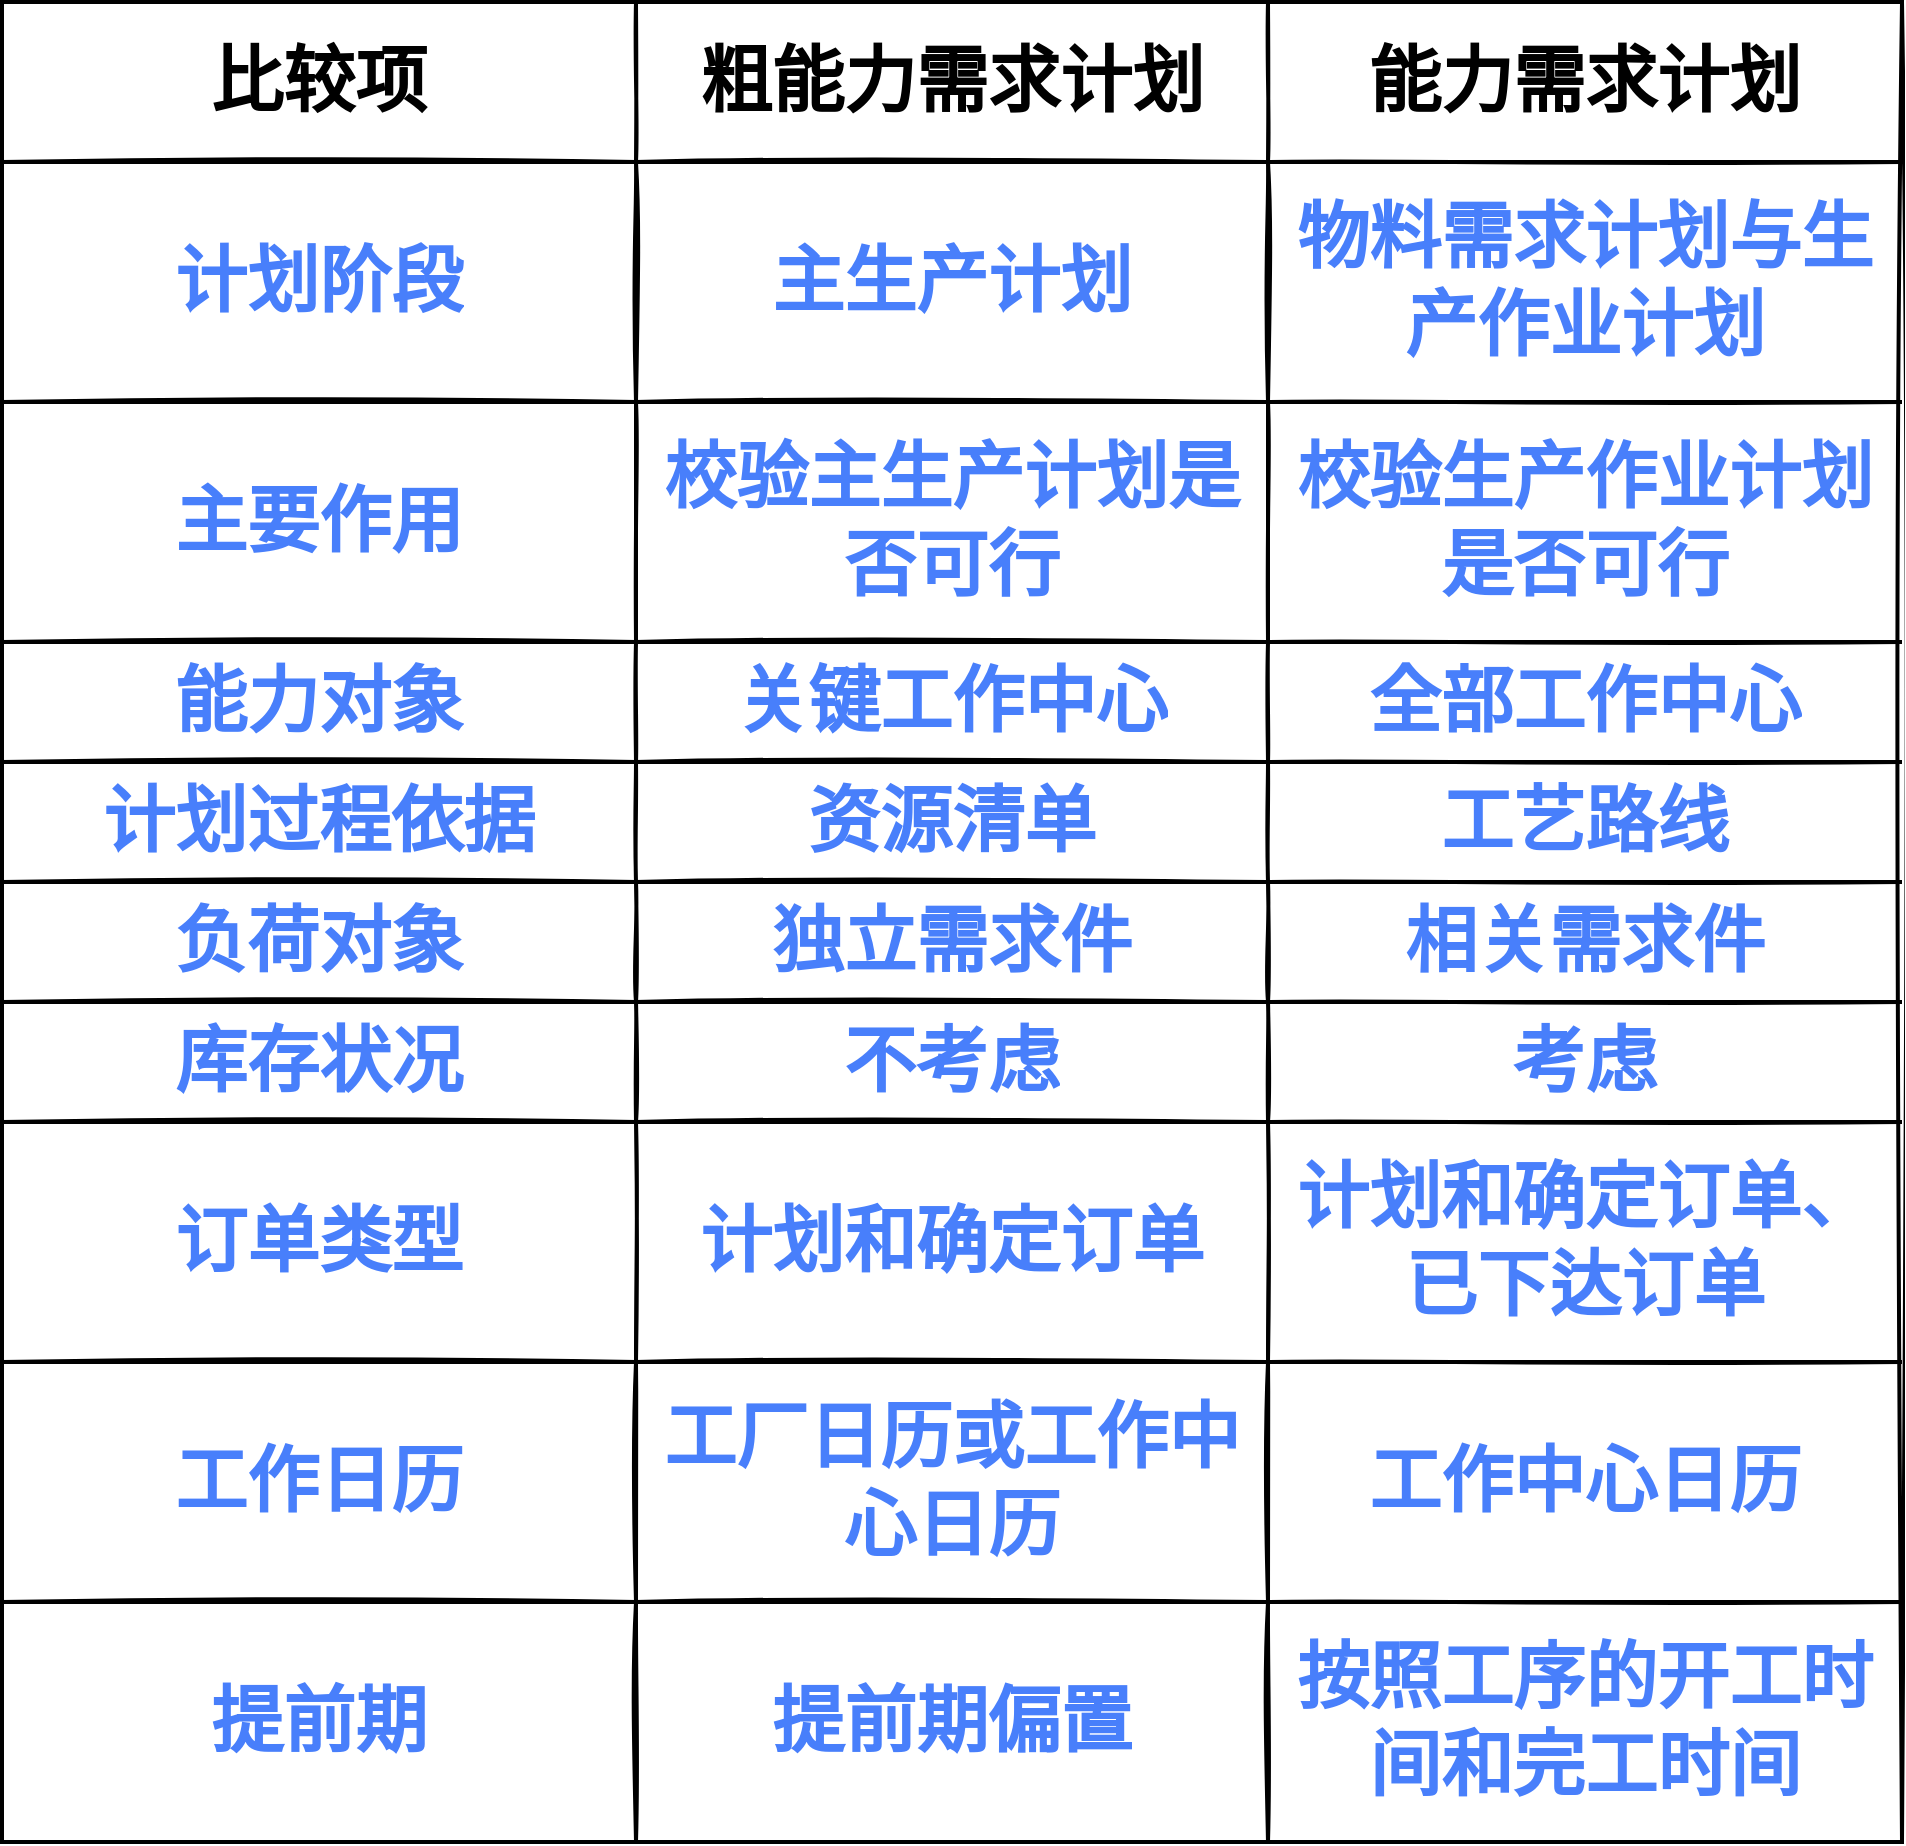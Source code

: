 <mxfile version="17.2.1" type="device"><diagram id="1jNw_b1RLMQCMF-3er2B" name="Page-1"><mxGraphModel dx="1106" dy="997" grid="1" gridSize="10" guides="1" tooltips="1" connect="1" arrows="1" fold="1" page="1" pageScale="1" pageWidth="1600" pageHeight="900" math="0" shadow="0"><root><mxCell id="0"/><mxCell id="1" parent="0"/><mxCell id="Ql3300bkrtUuajI1SQd4-1" value="" style="shape=table;html=1;whiteSpace=wrap;startSize=0;container=1;collapsible=0;childLayout=tableLayout;sketch=1;swimlaneLine=0;strokeWidth=2;fillColor=none;" vertex="1" parent="1"><mxGeometry x="140" y="40" width="950" height="920" as="geometry"/></mxCell><mxCell id="Ql3300bkrtUuajI1SQd4-2" value="" style="shape=tableRow;horizontal=0;startSize=0;swimlaneHead=0;swimlaneBody=0;top=0;left=0;bottom=0;right=0;collapsible=0;dropTarget=0;fillColor=none;points=[[0,0.5],[1,0.5]];portConstraint=eastwest;" vertex="1" parent="Ql3300bkrtUuajI1SQd4-1"><mxGeometry width="950" height="80" as="geometry"/></mxCell><mxCell id="Ql3300bkrtUuajI1SQd4-3" value="比较项" style="shape=partialRectangle;html=1;whiteSpace=wrap;connectable=0;fillColor=none;top=0;left=0;bottom=0;right=0;overflow=hidden;fontStyle=1;fontFamily=FZJingLeiS-R-GB;fontSize=36;fontColor=#000000;" vertex="1" parent="Ql3300bkrtUuajI1SQd4-2"><mxGeometry width="317" height="80" as="geometry"><mxRectangle width="317" height="80" as="alternateBounds"/></mxGeometry></mxCell><mxCell id="Ql3300bkrtUuajI1SQd4-4" value="粗能力需求计划" style="shape=partialRectangle;html=1;whiteSpace=wrap;connectable=0;fillColor=none;top=0;left=0;bottom=0;right=0;overflow=hidden;fontStyle=1;fontFamily=FZJingLeiS-R-GB;fontSize=36;fontColor=#000000;" vertex="1" parent="Ql3300bkrtUuajI1SQd4-2"><mxGeometry x="317" width="316" height="80" as="geometry"><mxRectangle width="316" height="80" as="alternateBounds"/></mxGeometry></mxCell><mxCell id="Ql3300bkrtUuajI1SQd4-5" value="能力需求计划" style="shape=partialRectangle;html=1;whiteSpace=wrap;connectable=0;fillColor=none;top=0;left=0;bottom=0;right=0;overflow=hidden;fontStyle=1;fontFamily=FZJingLeiS-R-GB;fontSize=36;fontColor=#000000;" vertex="1" parent="Ql3300bkrtUuajI1SQd4-2"><mxGeometry x="633" width="317" height="80" as="geometry"><mxRectangle width="317" height="80" as="alternateBounds"/></mxGeometry></mxCell><mxCell id="Ql3300bkrtUuajI1SQd4-6" value="" style="shape=tableRow;horizontal=0;startSize=0;swimlaneHead=0;swimlaneBody=0;top=0;left=0;bottom=0;right=0;collapsible=0;dropTarget=0;fillColor=none;points=[[0,0.5],[1,0.5]];portConstraint=eastwest;" vertex="1" parent="Ql3300bkrtUuajI1SQd4-1"><mxGeometry y="80" width="950" height="120" as="geometry"/></mxCell><mxCell id="Ql3300bkrtUuajI1SQd4-7" value="计划阶段" style="shape=partialRectangle;html=1;whiteSpace=wrap;connectable=0;fillColor=none;top=0;left=0;bottom=0;right=0;overflow=hidden;fontStyle=1;fontFamily=FZJingLeiS-R-GB;fontSize=36;fontColor=#487FFB;" vertex="1" parent="Ql3300bkrtUuajI1SQd4-6"><mxGeometry width="317" height="120" as="geometry"><mxRectangle width="317" height="120" as="alternateBounds"/></mxGeometry></mxCell><mxCell id="Ql3300bkrtUuajI1SQd4-8" value="主生产计划" style="shape=partialRectangle;html=1;whiteSpace=wrap;connectable=0;fillColor=none;top=0;left=0;bottom=0;right=0;overflow=hidden;fontStyle=1;fontFamily=FZJingLeiS-R-GB;fontSize=36;fontColor=#487FFB;" vertex="1" parent="Ql3300bkrtUuajI1SQd4-6"><mxGeometry x="317" width="316" height="120" as="geometry"><mxRectangle width="316" height="120" as="alternateBounds"/></mxGeometry></mxCell><mxCell id="Ql3300bkrtUuajI1SQd4-9" value="物料需求计划与生产作业计划" style="shape=partialRectangle;html=1;whiteSpace=wrap;connectable=0;fillColor=none;top=0;left=0;bottom=0;right=0;overflow=hidden;fontStyle=1;fontFamily=FZJingLeiS-R-GB;fontSize=36;fontColor=#487FFB;" vertex="1" parent="Ql3300bkrtUuajI1SQd4-6"><mxGeometry x="633" width="317" height="120" as="geometry"><mxRectangle width="317" height="120" as="alternateBounds"/></mxGeometry></mxCell><mxCell id="Ql3300bkrtUuajI1SQd4-10" value="" style="shape=tableRow;horizontal=0;startSize=0;swimlaneHead=0;swimlaneBody=0;top=0;left=0;bottom=0;right=0;collapsible=0;dropTarget=0;fillColor=none;points=[[0,0.5],[1,0.5]];portConstraint=eastwest;" vertex="1" parent="Ql3300bkrtUuajI1SQd4-1"><mxGeometry y="200" width="950" height="120" as="geometry"/></mxCell><mxCell id="Ql3300bkrtUuajI1SQd4-11" value="主要作用" style="shape=partialRectangle;html=1;whiteSpace=wrap;connectable=0;fillColor=none;top=0;left=0;bottom=0;right=0;overflow=hidden;fontStyle=1;fontFamily=FZJingLeiS-R-GB;fontSize=36;fontColor=#487FFB;" vertex="1" parent="Ql3300bkrtUuajI1SQd4-10"><mxGeometry width="317" height="120" as="geometry"><mxRectangle width="317" height="120" as="alternateBounds"/></mxGeometry></mxCell><mxCell id="Ql3300bkrtUuajI1SQd4-12" value="校验主生产计划是否可行" style="shape=partialRectangle;html=1;whiteSpace=wrap;connectable=0;fillColor=none;top=0;left=0;bottom=0;right=0;overflow=hidden;fontStyle=1;fontFamily=FZJingLeiS-R-GB;fontSize=36;fontColor=#487FFB;" vertex="1" parent="Ql3300bkrtUuajI1SQd4-10"><mxGeometry x="317" width="316" height="120" as="geometry"><mxRectangle width="316" height="120" as="alternateBounds"/></mxGeometry></mxCell><mxCell id="Ql3300bkrtUuajI1SQd4-13" value="校验生产作业计划是否可行" style="shape=partialRectangle;html=1;whiteSpace=wrap;connectable=0;fillColor=none;top=0;left=0;bottom=0;right=0;overflow=hidden;pointerEvents=1;fontStyle=1;fontFamily=FZJingLeiS-R-GB;fontSize=36;fontColor=#487FFB;" vertex="1" parent="Ql3300bkrtUuajI1SQd4-10"><mxGeometry x="633" width="317" height="120" as="geometry"><mxRectangle width="317" height="120" as="alternateBounds"/></mxGeometry></mxCell><mxCell id="Ql3300bkrtUuajI1SQd4-14" style="shape=tableRow;horizontal=0;startSize=0;swimlaneHead=0;swimlaneBody=0;top=0;left=0;bottom=0;right=0;collapsible=0;dropTarget=0;fillColor=none;points=[[0,0.5],[1,0.5]];portConstraint=eastwest;" vertex="1" parent="Ql3300bkrtUuajI1SQd4-1"><mxGeometry y="320" width="950" height="60" as="geometry"/></mxCell><mxCell id="Ql3300bkrtUuajI1SQd4-15" value="能力对象" style="shape=partialRectangle;html=1;whiteSpace=wrap;connectable=0;fillColor=none;top=0;left=0;bottom=0;right=0;overflow=hidden;fontStyle=1;fontFamily=FZJingLeiS-R-GB;fontSize=36;fontColor=#487FFB;" vertex="1" parent="Ql3300bkrtUuajI1SQd4-14"><mxGeometry width="317" height="60" as="geometry"><mxRectangle width="317" height="60" as="alternateBounds"/></mxGeometry></mxCell><mxCell id="Ql3300bkrtUuajI1SQd4-16" value="关键工作中心" style="shape=partialRectangle;html=1;whiteSpace=wrap;connectable=0;fillColor=none;top=0;left=0;bottom=0;right=0;overflow=hidden;fontStyle=1;fontFamily=FZJingLeiS-R-GB;fontSize=36;fontColor=#487FFB;" vertex="1" parent="Ql3300bkrtUuajI1SQd4-14"><mxGeometry x="317" width="316" height="60" as="geometry"><mxRectangle width="316" height="60" as="alternateBounds"/></mxGeometry></mxCell><mxCell id="Ql3300bkrtUuajI1SQd4-17" value="全部工作中心" style="shape=partialRectangle;html=1;whiteSpace=wrap;connectable=0;fillColor=none;top=0;left=0;bottom=0;right=0;overflow=hidden;pointerEvents=1;fontStyle=1;fontFamily=FZJingLeiS-R-GB;fontSize=36;fontColor=#487FFB;" vertex="1" parent="Ql3300bkrtUuajI1SQd4-14"><mxGeometry x="633" width="317" height="60" as="geometry"><mxRectangle width="317" height="60" as="alternateBounds"/></mxGeometry></mxCell><mxCell id="Ql3300bkrtUuajI1SQd4-18" style="shape=tableRow;horizontal=0;startSize=0;swimlaneHead=0;swimlaneBody=0;top=0;left=0;bottom=0;right=0;collapsible=0;dropTarget=0;fillColor=none;points=[[0,0.5],[1,0.5]];portConstraint=eastwest;" vertex="1" parent="Ql3300bkrtUuajI1SQd4-1"><mxGeometry y="380" width="950" height="60" as="geometry"/></mxCell><mxCell id="Ql3300bkrtUuajI1SQd4-19" value="计划过程依据" style="shape=partialRectangle;html=1;whiteSpace=wrap;connectable=0;fillColor=none;top=0;left=0;bottom=0;right=0;overflow=hidden;fontStyle=1;fontFamily=FZJingLeiS-R-GB;fontSize=36;fontColor=#487FFB;" vertex="1" parent="Ql3300bkrtUuajI1SQd4-18"><mxGeometry width="317" height="60" as="geometry"><mxRectangle width="317" height="60" as="alternateBounds"/></mxGeometry></mxCell><mxCell id="Ql3300bkrtUuajI1SQd4-20" value="资源清单" style="shape=partialRectangle;html=1;whiteSpace=wrap;connectable=0;fillColor=none;top=0;left=0;bottom=0;right=0;overflow=hidden;fontStyle=1;fontFamily=FZJingLeiS-R-GB;fontSize=36;fontColor=#487FFB;" vertex="1" parent="Ql3300bkrtUuajI1SQd4-18"><mxGeometry x="317" width="316" height="60" as="geometry"><mxRectangle width="316" height="60" as="alternateBounds"/></mxGeometry></mxCell><mxCell id="Ql3300bkrtUuajI1SQd4-21" value="工艺路线" style="shape=partialRectangle;html=1;whiteSpace=wrap;connectable=0;fillColor=none;top=0;left=0;bottom=0;right=0;overflow=hidden;pointerEvents=1;fontStyle=1;fontFamily=FZJingLeiS-R-GB;fontSize=36;fontColor=#487FFB;" vertex="1" parent="Ql3300bkrtUuajI1SQd4-18"><mxGeometry x="633" width="317" height="60" as="geometry"><mxRectangle width="317" height="60" as="alternateBounds"/></mxGeometry></mxCell><mxCell id="Ql3300bkrtUuajI1SQd4-22" style="shape=tableRow;horizontal=0;startSize=0;swimlaneHead=0;swimlaneBody=0;top=0;left=0;bottom=0;right=0;collapsible=0;dropTarget=0;fillColor=none;points=[[0,0.5],[1,0.5]];portConstraint=eastwest;" vertex="1" parent="Ql3300bkrtUuajI1SQd4-1"><mxGeometry y="440" width="950" height="60" as="geometry"/></mxCell><mxCell id="Ql3300bkrtUuajI1SQd4-23" value="负荷对象" style="shape=partialRectangle;html=1;whiteSpace=wrap;connectable=0;fillColor=none;top=0;left=0;bottom=0;right=0;overflow=hidden;fontStyle=1;fontFamily=FZJingLeiS-R-GB;fontSize=36;fontColor=#487FFB;" vertex="1" parent="Ql3300bkrtUuajI1SQd4-22"><mxGeometry width="317" height="60" as="geometry"><mxRectangle width="317" height="60" as="alternateBounds"/></mxGeometry></mxCell><mxCell id="Ql3300bkrtUuajI1SQd4-24" value="独立需求件" style="shape=partialRectangle;html=1;whiteSpace=wrap;connectable=0;fillColor=none;top=0;left=0;bottom=0;right=0;overflow=hidden;fontStyle=1;fontFamily=FZJingLeiS-R-GB;fontSize=36;fontColor=#487FFB;" vertex="1" parent="Ql3300bkrtUuajI1SQd4-22"><mxGeometry x="317" width="316" height="60" as="geometry"><mxRectangle width="316" height="60" as="alternateBounds"/></mxGeometry></mxCell><mxCell id="Ql3300bkrtUuajI1SQd4-25" value="相关需求件" style="shape=partialRectangle;html=1;whiteSpace=wrap;connectable=0;fillColor=none;top=0;left=0;bottom=0;right=0;overflow=hidden;pointerEvents=1;fontStyle=1;fontFamily=FZJingLeiS-R-GB;fontSize=36;fontColor=#487FFB;" vertex="1" parent="Ql3300bkrtUuajI1SQd4-22"><mxGeometry x="633" width="317" height="60" as="geometry"><mxRectangle width="317" height="60" as="alternateBounds"/></mxGeometry></mxCell><mxCell id="Ql3300bkrtUuajI1SQd4-26" style="shape=tableRow;horizontal=0;startSize=0;swimlaneHead=0;swimlaneBody=0;top=0;left=0;bottom=0;right=0;collapsible=0;dropTarget=0;fillColor=none;points=[[0,0.5],[1,0.5]];portConstraint=eastwest;" vertex="1" parent="Ql3300bkrtUuajI1SQd4-1"><mxGeometry y="500" width="950" height="60" as="geometry"/></mxCell><mxCell id="Ql3300bkrtUuajI1SQd4-27" value="库存状况" style="shape=partialRectangle;html=1;whiteSpace=wrap;connectable=0;fillColor=none;top=0;left=0;bottom=0;right=0;overflow=hidden;fontStyle=1;fontFamily=FZJingLeiS-R-GB;fontSize=36;fontColor=#487FFB;" vertex="1" parent="Ql3300bkrtUuajI1SQd4-26"><mxGeometry width="317" height="60" as="geometry"><mxRectangle width="317" height="60" as="alternateBounds"/></mxGeometry></mxCell><mxCell id="Ql3300bkrtUuajI1SQd4-28" value="不考虑" style="shape=partialRectangle;html=1;whiteSpace=wrap;connectable=0;fillColor=none;top=0;left=0;bottom=0;right=0;overflow=hidden;fontStyle=1;fontFamily=FZJingLeiS-R-GB;fontSize=36;fontColor=#487FFB;" vertex="1" parent="Ql3300bkrtUuajI1SQd4-26"><mxGeometry x="317" width="316" height="60" as="geometry"><mxRectangle width="316" height="60" as="alternateBounds"/></mxGeometry></mxCell><mxCell id="Ql3300bkrtUuajI1SQd4-29" value="考虑" style="shape=partialRectangle;html=1;whiteSpace=wrap;connectable=0;fillColor=none;top=0;left=0;bottom=0;right=0;overflow=hidden;pointerEvents=1;fontStyle=1;fontFamily=FZJingLeiS-R-GB;fontSize=36;fontColor=#487FFB;" vertex="1" parent="Ql3300bkrtUuajI1SQd4-26"><mxGeometry x="633" width="317" height="60" as="geometry"><mxRectangle width="317" height="60" as="alternateBounds"/></mxGeometry></mxCell><mxCell id="Ql3300bkrtUuajI1SQd4-30" style="shape=tableRow;horizontal=0;startSize=0;swimlaneHead=0;swimlaneBody=0;top=0;left=0;bottom=0;right=0;collapsible=0;dropTarget=0;fillColor=none;points=[[0,0.5],[1,0.5]];portConstraint=eastwest;" vertex="1" parent="Ql3300bkrtUuajI1SQd4-1"><mxGeometry y="560" width="950" height="120" as="geometry"/></mxCell><mxCell id="Ql3300bkrtUuajI1SQd4-31" value="订单类型" style="shape=partialRectangle;html=1;whiteSpace=wrap;connectable=0;fillColor=none;top=0;left=0;bottom=0;right=0;overflow=hidden;fontStyle=1;fontFamily=FZJingLeiS-R-GB;fontSize=36;fontColor=#487FFB;" vertex="1" parent="Ql3300bkrtUuajI1SQd4-30"><mxGeometry width="317" height="120" as="geometry"><mxRectangle width="317" height="120" as="alternateBounds"/></mxGeometry></mxCell><mxCell id="Ql3300bkrtUuajI1SQd4-32" value="计划和确定订单" style="shape=partialRectangle;html=1;whiteSpace=wrap;connectable=0;fillColor=none;top=0;left=0;bottom=0;right=0;overflow=hidden;fontStyle=1;fontFamily=FZJingLeiS-R-GB;fontSize=36;fontColor=#487FFB;" vertex="1" parent="Ql3300bkrtUuajI1SQd4-30"><mxGeometry x="317" width="316" height="120" as="geometry"><mxRectangle width="316" height="120" as="alternateBounds"/></mxGeometry></mxCell><mxCell id="Ql3300bkrtUuajI1SQd4-33" value="计划和确定订单、已下达订单" style="shape=partialRectangle;html=1;whiteSpace=wrap;connectable=0;fillColor=none;top=0;left=0;bottom=0;right=0;overflow=hidden;pointerEvents=1;fontStyle=1;fontFamily=FZJingLeiS-R-GB;fontSize=36;fontColor=#487FFB;" vertex="1" parent="Ql3300bkrtUuajI1SQd4-30"><mxGeometry x="633" width="317" height="120" as="geometry"><mxRectangle width="317" height="120" as="alternateBounds"/></mxGeometry></mxCell><mxCell id="Ql3300bkrtUuajI1SQd4-34" style="shape=tableRow;horizontal=0;startSize=0;swimlaneHead=0;swimlaneBody=0;top=0;left=0;bottom=0;right=0;collapsible=0;dropTarget=0;fillColor=none;points=[[0,0.5],[1,0.5]];portConstraint=eastwest;" vertex="1" parent="Ql3300bkrtUuajI1SQd4-1"><mxGeometry y="680" width="950" height="120" as="geometry"/></mxCell><mxCell id="Ql3300bkrtUuajI1SQd4-35" value="工作日历" style="shape=partialRectangle;html=1;whiteSpace=wrap;connectable=0;fillColor=none;top=0;left=0;bottom=0;right=0;overflow=hidden;fontStyle=1;fontFamily=FZJingLeiS-R-GB;fontSize=36;fontColor=#487FFB;" vertex="1" parent="Ql3300bkrtUuajI1SQd4-34"><mxGeometry width="317" height="120" as="geometry"><mxRectangle width="317" height="120" as="alternateBounds"/></mxGeometry></mxCell><mxCell id="Ql3300bkrtUuajI1SQd4-36" value="工厂日历或工作中心日历" style="shape=partialRectangle;html=1;whiteSpace=wrap;connectable=0;fillColor=none;top=0;left=0;bottom=0;right=0;overflow=hidden;fontStyle=1;fontFamily=FZJingLeiS-R-GB;fontSize=36;fontColor=#487FFB;" vertex="1" parent="Ql3300bkrtUuajI1SQd4-34"><mxGeometry x="317" width="316" height="120" as="geometry"><mxRectangle width="316" height="120" as="alternateBounds"/></mxGeometry></mxCell><mxCell id="Ql3300bkrtUuajI1SQd4-37" value="工作中心日历" style="shape=partialRectangle;html=1;whiteSpace=wrap;connectable=0;fillColor=none;top=0;left=0;bottom=0;right=0;overflow=hidden;pointerEvents=1;fontStyle=1;fontFamily=FZJingLeiS-R-GB;fontSize=36;fontColor=#487FFB;" vertex="1" parent="Ql3300bkrtUuajI1SQd4-34"><mxGeometry x="633" width="317" height="120" as="geometry"><mxRectangle width="317" height="120" as="alternateBounds"/></mxGeometry></mxCell><mxCell id="Ql3300bkrtUuajI1SQd4-38" style="shape=tableRow;horizontal=0;startSize=0;swimlaneHead=0;swimlaneBody=0;top=0;left=0;bottom=0;right=0;collapsible=0;dropTarget=0;fillColor=none;points=[[0,0.5],[1,0.5]];portConstraint=eastwest;" vertex="1" parent="Ql3300bkrtUuajI1SQd4-1"><mxGeometry y="800" width="950" height="120" as="geometry"/></mxCell><mxCell id="Ql3300bkrtUuajI1SQd4-39" value="提前期" style="shape=partialRectangle;html=1;whiteSpace=wrap;connectable=0;fillColor=none;top=0;left=0;bottom=0;right=0;overflow=hidden;fontStyle=1;fontFamily=FZJingLeiS-R-GB;fontSize=36;fontColor=#487FFB;" vertex="1" parent="Ql3300bkrtUuajI1SQd4-38"><mxGeometry width="317" height="120" as="geometry"><mxRectangle width="317" height="120" as="alternateBounds"/></mxGeometry></mxCell><mxCell id="Ql3300bkrtUuajI1SQd4-40" value="提前期偏置" style="shape=partialRectangle;html=1;whiteSpace=wrap;connectable=0;fillColor=none;top=0;left=0;bottom=0;right=0;overflow=hidden;fontStyle=1;fontFamily=FZJingLeiS-R-GB;fontSize=36;fontColor=#487FFB;" vertex="1" parent="Ql3300bkrtUuajI1SQd4-38"><mxGeometry x="317" width="316" height="120" as="geometry"><mxRectangle width="316" height="120" as="alternateBounds"/></mxGeometry></mxCell><mxCell id="Ql3300bkrtUuajI1SQd4-41" value="按照工序的开工时间和完工时间" style="shape=partialRectangle;html=1;whiteSpace=wrap;connectable=0;fillColor=none;top=0;left=0;bottom=0;right=0;overflow=hidden;pointerEvents=1;fontStyle=1;fontFamily=FZJingLeiS-R-GB;fontSize=36;fontColor=#487FFB;" vertex="1" parent="Ql3300bkrtUuajI1SQd4-38"><mxGeometry x="633" width="317" height="120" as="geometry"><mxRectangle width="317" height="120" as="alternateBounds"/></mxGeometry></mxCell></root></mxGraphModel></diagram></mxfile>